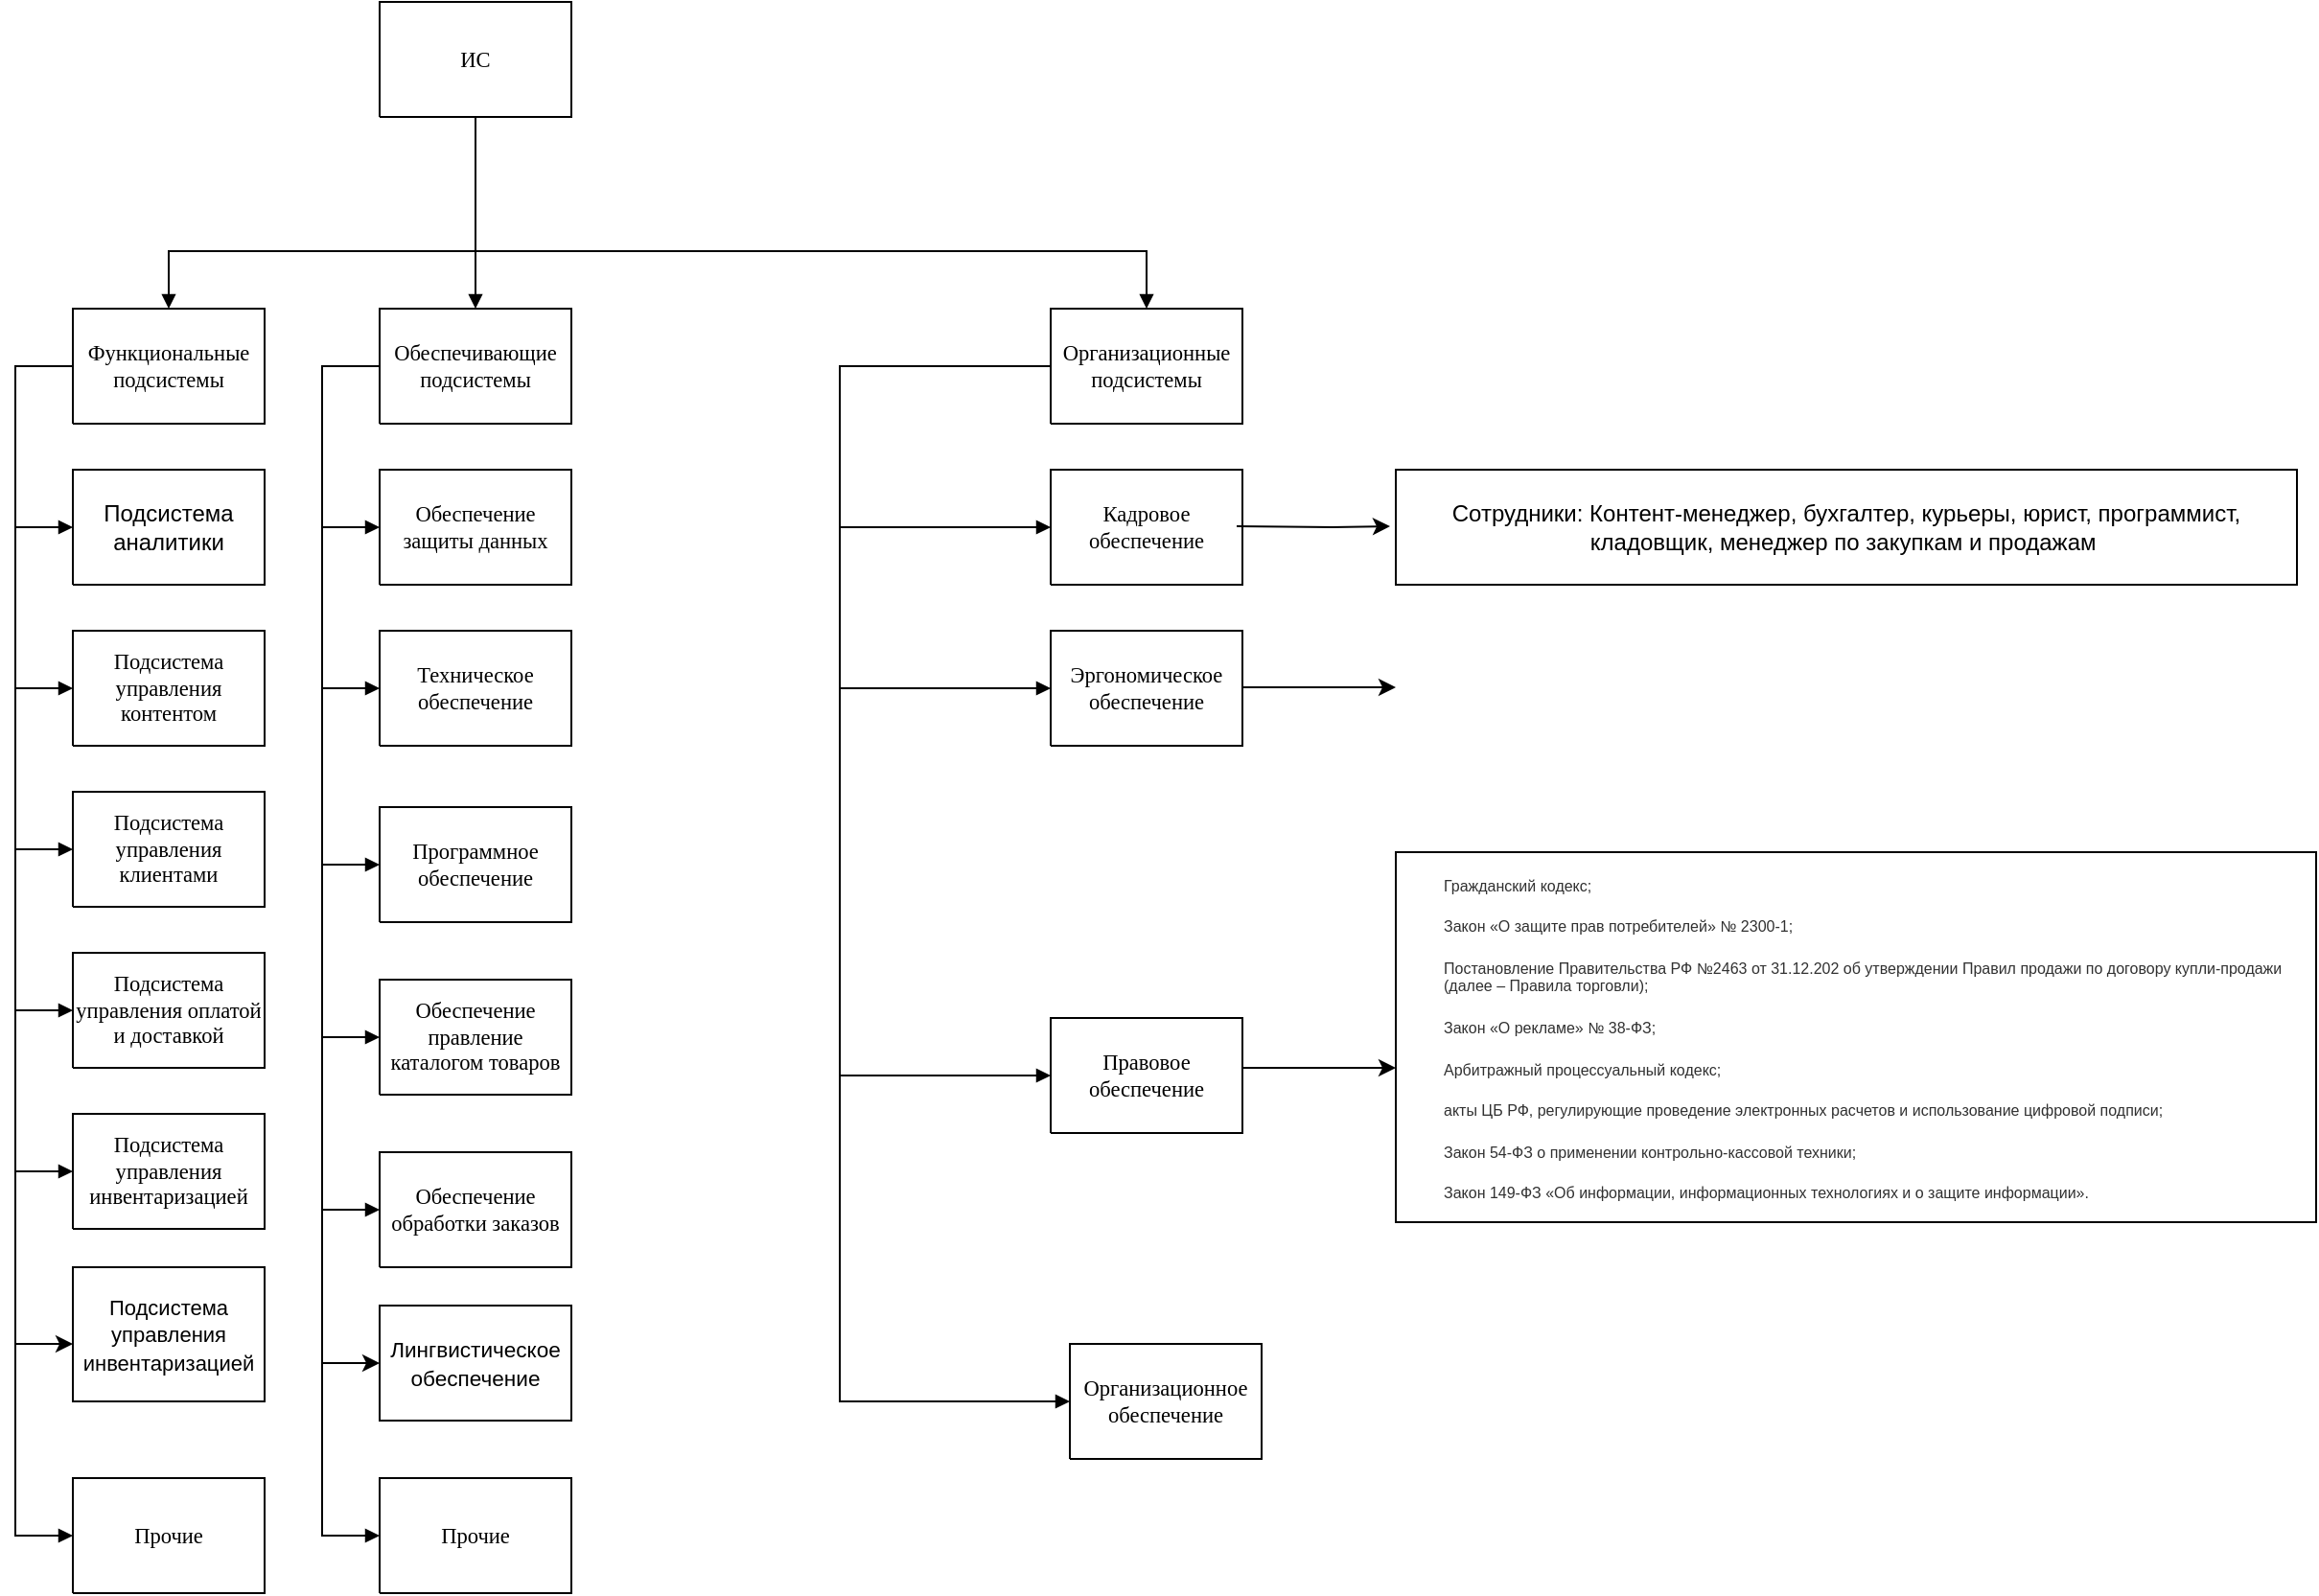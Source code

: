 <mxfile version="21.0.6" type="github">
  <diagram name="Страница-1" id="Xyw4QONbzIrbsGCiOnHV">
    <mxGraphModel dx="1002" dy="577" grid="1" gridSize="10" guides="1" tooltips="1" connect="1" arrows="1" fold="1" page="1" pageScale="1" pageWidth="827" pageHeight="1169" math="0" shadow="0">
      <root>
        <mxCell id="0" />
        <mxCell id="1" parent="0" />
        <UserObject label="&lt;div style=&quot;font-size: 1px&quot;&gt;&lt;font style=&quot;font-size:11.29px;font-family:Calibri;color:#000000;direction:ltr;letter-spacing:0px;line-height:120%;opacity:1&quot;&gt;ИС&lt;br/&gt;&lt;/font&gt;&lt;/div&gt;" tags="Блок-схема" id="jidjJ0nXXrypbSyFkp_h-1">
          <mxCell style="verticalAlign=middle;align=center;vsdxID=1;fillColor=#ffffff;gradientColor=none;shape=stencil(nZBLDoAgDERP0z3SIyjew0SURgSD+Lu9kMZoXLhwN9O+tukAlrNpJg1SzDH4QW/URgNYgZTkjA4UkwJUgGXng+6DX1zLfmoymdXo17xh5zmRJ6Q42BWCfc2oJfdAr+Yv+AP9Cb7OJ3H/2JG1HNGz/84klThPVCc=);strokeColor=#000000;spacingTop=-1;spacingBottom=-1;spacingLeft=-1;spacingRight=-1;points=[[0,0.5,0],[1,0.5,0],[0.5,1,0],[0.5,0,0]];labelBackgroundColor=none;rounded=0;html=1;whiteSpace=wrap;" parent="1" vertex="1">
            <mxGeometry x="300" y="150" width="100" height="60" as="geometry" />
          </mxCell>
        </UserObject>
        <UserObject label="&lt;div style=&quot;font-size: 1px&quot;&gt;&lt;font style=&quot;font-size:11.29px;font-family:Calibri;color:#000000;direction:ltr;letter-spacing:0px;line-height:120%;opacity:1&quot;&gt;Функциональные подсистемы&lt;br/&gt;&lt;/font&gt;&lt;/div&gt;" tags="Блок-схема" id="jidjJ0nXXrypbSyFkp_h-2">
          <mxCell style="verticalAlign=middle;align=center;vsdxID=2;fillColor=#ffffff;gradientColor=none;shape=stencil(nZBLDoAgDERP0z3SIyjew0SURgSD+Lu9kMZoXLhwN9O+tukAlrNpJg1SzDH4QW/URgNYgZTkjA4UkwJUgGXng+6DX1zLfmoymdXo17xh5zmRJ6Q42BWCfc2oJfdAr+Yv+AP9Cb7OJ3H/2JG1HNGz/84klThPVCc=);strokeColor=#000000;spacingTop=-1;spacingBottom=-1;spacingLeft=-1;spacingRight=-1;points=[[0,0.5,0],[1,0.5,0],[0.5,1,0],[0.5,0,0]];labelBackgroundColor=none;rounded=0;html=1;whiteSpace=wrap;" parent="1" vertex="1">
            <mxGeometry x="140" y="310" width="100" height="60" as="geometry" />
          </mxCell>
        </UserObject>
        <UserObject label="&lt;div style=&quot;&quot;&gt;Подсистема аналитики&lt;br&gt;&lt;/div&gt;" tags="Блок-схема" id="jidjJ0nXXrypbSyFkp_h-3">
          <mxCell style="verticalAlign=middle;align=center;vsdxID=3;fillColor=#ffffff;gradientColor=none;shape=stencil(nZBLDoAgDERP0z3SIyjew0SURgSD+Lu9kMZoXLhwN9O+tukAlrNpJg1SzDH4QW/URgNYgZTkjA4UkwJUgGXng+6DX1zLfmoymdXo17xh5zmRJ6Q42BWCfc2oJfdAr+Yv+AP9Cb7OJ3H/2JG1HNGz/84klThPVCc=);strokeColor=#000000;spacingTop=-1;spacingBottom=-1;spacingLeft=-1;spacingRight=-1;points=[[0,0.5,0],[1,0.5,0],[0.5,1,0],[0.5,0,0]];labelBackgroundColor=none;rounded=0;html=1;whiteSpace=wrap;" parent="1" vertex="1">
            <mxGeometry x="140" y="394" width="100" height="60" as="geometry" />
          </mxCell>
        </UserObject>
        <UserObject label="&lt;div style=&quot;font-size: 1px&quot;&gt;&lt;font style=&quot;font-size:11.29px;font-family:Calibri;color:#000000;direction:ltr;letter-spacing:0px;line-height:120%;opacity:1&quot;&gt;Подсистема управления контентом&lt;br&gt;&lt;/font&gt;&lt;/div&gt;" tags="Блок-схема" id="jidjJ0nXXrypbSyFkp_h-4">
          <mxCell style="verticalAlign=middle;align=center;vsdxID=4;fillColor=#ffffff;gradientColor=none;shape=stencil(nZBLDoAgDERP0z3SIyjew0SURgSD+Lu9kMZoXLhwN9O+tukAlrNpJg1SzDH4QW/URgNYgZTkjA4UkwJUgGXng+6DX1zLfmoymdXo17xh5zmRJ6Q42BWCfc2oJfdAr+Yv+AP9Cb7OJ3H/2JG1HNGz/84klThPVCc=);strokeColor=#000000;spacingTop=-1;spacingBottom=-1;spacingLeft=-1;spacingRight=-1;points=[[0,0.5,0],[1,0.5,0],[0.5,1,0],[0.5,0,0]];labelBackgroundColor=none;rounded=0;html=1;whiteSpace=wrap;" parent="1" vertex="1">
            <mxGeometry x="140" y="478" width="100" height="60" as="geometry" />
          </mxCell>
        </UserObject>
        <UserObject label="&lt;div style=&quot;font-size: 1px&quot;&gt;&lt;font style=&quot;font-size:11.29px;font-family:Calibri;color:#000000;direction:ltr;letter-spacing:0px;line-height:120%;opacity:1&quot;&gt;Подсистема управления клиентами&lt;br&gt;&lt;/font&gt;&lt;/div&gt;" tags="Блок-схема" id="jidjJ0nXXrypbSyFkp_h-5">
          <mxCell style="verticalAlign=middle;align=center;vsdxID=5;fillColor=#ffffff;gradientColor=none;shape=stencil(nZBLDoAgDERP0z3SIyjew0SURgSD+Lu9kMZoXLhwN9O+tukAlrNpJg1SzDH4QW/URgNYgZTkjA4UkwJUgGXng+6DX1zLfmoymdXo17xh5zmRJ6Q42BWCfc2oJfdAr+Yv+AP9Cb7OJ3H/2JG1HNGz/84klThPVCc=);strokeColor=#000000;spacingTop=-1;spacingBottom=-1;spacingLeft=-1;spacingRight=-1;points=[[0,0.5,0],[1,0.5,0],[0.5,1,0],[0.5,0,0]];labelBackgroundColor=none;rounded=0;html=1;whiteSpace=wrap;" parent="1" vertex="1">
            <mxGeometry x="140" y="562" width="100" height="60" as="geometry" />
          </mxCell>
        </UserObject>
        <UserObject label="&lt;div style=&quot;font-size: 1px&quot;&gt;&lt;font style=&quot;font-size:11.29px;font-family:Calibri;color:#000000;direction:ltr;letter-spacing:0px;line-height:120%;opacity:1&quot;&gt;Подсистема управления оплатой и доставкой&lt;br&gt;&lt;/font&gt;&lt;/div&gt;" tags="Блок-схема" id="jidjJ0nXXrypbSyFkp_h-6">
          <mxCell style="verticalAlign=middle;align=center;vsdxID=6;fillColor=#ffffff;gradientColor=none;shape=stencil(nZBLDoAgDERP0z3SIyjew0SURgSD+Lu9kMZoXLhwN9O+tukAlrNpJg1SzDH4QW/URgNYgZTkjA4UkwJUgGXng+6DX1zLfmoymdXo17xh5zmRJ6Q42BWCfc2oJfdAr+Yv+AP9Cb7OJ3H/2JG1HNGz/84klThPVCc=);strokeColor=#000000;spacingTop=-1;spacingBottom=-1;spacingLeft=-1;spacingRight=-1;points=[[0,0.5,0],[1,0.5,0],[0.5,1,0],[0.5,0,0]];labelBackgroundColor=none;rounded=0;html=1;whiteSpace=wrap;" parent="1" vertex="1">
            <mxGeometry x="140" y="646" width="100" height="60" as="geometry" />
          </mxCell>
        </UserObject>
        <UserObject label="&lt;div style=&quot;font-size: 1px&quot;&gt;&lt;font style=&quot;font-size:11.29px;font-family:Calibri;color:#000000;direction:ltr;letter-spacing:0px;line-height:120%;opacity:1&quot;&gt;Подсистема управления инвентаризацией&lt;br&gt;&lt;/font&gt;&lt;/div&gt;" tags="Блок-схема" id="jidjJ0nXXrypbSyFkp_h-7">
          <mxCell style="verticalAlign=middle;align=center;vsdxID=7;fillColor=#ffffff;gradientColor=none;shape=stencil(nZBLDoAgDERP0z3SIyjew0SURgSD+Lu9kMZoXLhwN9O+tukAlrNpJg1SzDH4QW/URgNYgZTkjA4UkwJUgGXng+6DX1zLfmoymdXo17xh5zmRJ6Q42BWCfc2oJfdAr+Yv+AP9Cb7OJ3H/2JG1HNGz/84klThPVCc=);strokeColor=#000000;spacingTop=-1;spacingBottom=-1;spacingLeft=-1;spacingRight=-1;points=[[0,0.5,0],[1,0.5,0],[0.5,1,0],[0.5,0,0]];labelBackgroundColor=none;rounded=0;html=1;whiteSpace=wrap;" parent="1" vertex="1">
            <mxGeometry x="140" y="730" width="100" height="60" as="geometry" />
          </mxCell>
        </UserObject>
        <UserObject label="&lt;div style=&quot;font-size: 1px&quot;&gt;&lt;font style=&quot;font-size:11.29px;font-family:Calibri;color:#000000;direction:ltr;letter-spacing:0px;line-height:120%;opacity:1&quot;&gt;Прочие&lt;br/&gt;&lt;/font&gt;&lt;/div&gt;" tags="Блок-схема" id="jidjJ0nXXrypbSyFkp_h-8">
          <mxCell style="verticalAlign=middle;align=center;vsdxID=8;fillColor=#ffffff;gradientColor=none;shape=stencil(nZBLDoAgDERP0z3SIyjew0SURgSD+Lu9kMZoXLhwN9O+tukAlrNpJg1SzDH4QW/URgNYgZTkjA4UkwJUgGXng+6DX1zLfmoymdXo17xh5zmRJ6Q42BWCfc2oJfdAr+Yv+AP9Cb7OJ3H/2JG1HNGz/84klThPVCc=);strokeColor=#000000;spacingTop=-1;spacingBottom=-1;spacingLeft=-1;spacingRight=-1;points=[[0,0.5,0],[1,0.5,0],[0.5,1,0],[0.5,0,0]];labelBackgroundColor=none;rounded=0;html=1;whiteSpace=wrap;" parent="1" vertex="1">
            <mxGeometry x="140" y="920" width="100" height="60" as="geometry" />
          </mxCell>
        </UserObject>
        <UserObject label="&lt;div style=&quot;font-size: 1px&quot;&gt;&lt;font style=&quot;font-size:11.29px;font-family:Calibri;color:#000000;direction:ltr;letter-spacing:0px;line-height:120%;opacity:1&quot;&gt;Обеспечивающие подсистемы&lt;br/&gt;&lt;/font&gt;&lt;/div&gt;" tags="Блок-схема" id="jidjJ0nXXrypbSyFkp_h-9">
          <mxCell style="verticalAlign=middle;align=center;vsdxID=9;fillColor=#ffffff;gradientColor=none;shape=stencil(nZBLDoAgDERP0z3SIyjew0SURgSD+Lu9kMZoXLhwN9O+tukAlrNpJg1SzDH4QW/URgNYgZTkjA4UkwJUgGXng+6DX1zLfmoymdXo17xh5zmRJ6Q42BWCfc2oJfdAr+Yv+AP9Cb7OJ3H/2JG1HNGz/84klThPVCc=);strokeColor=#000000;spacingTop=-1;spacingBottom=-1;spacingLeft=-1;spacingRight=-1;points=[[0,0.5,0],[1,0.5,0],[0.5,1,0],[0.5,0,0]];labelBackgroundColor=none;rounded=0;html=1;whiteSpace=wrap;" parent="1" vertex="1">
            <mxGeometry x="300" y="310" width="100" height="60" as="geometry" />
          </mxCell>
        </UserObject>
        <UserObject label="&lt;div style=&quot;font-size: 1px&quot;&gt;&lt;font style=&quot;font-size:11.29px;font-family:Calibri;color:#000000;direction:ltr;letter-spacing:0px;line-height:120%;opacity:1&quot;&gt;Обеспечение защиты данных&lt;br&gt;&lt;/font&gt;&lt;/div&gt;" tags="Блок-схема" id="jidjJ0nXXrypbSyFkp_h-10">
          <mxCell style="verticalAlign=middle;align=center;vsdxID=10;fillColor=#ffffff;gradientColor=none;shape=stencil(nZBLDoAgDERP0z3SIyjew0SURgSD+Lu9kMZoXLhwN9O+tukAlrNpJg1SzDH4QW/URgNYgZTkjA4UkwJUgGXng+6DX1zLfmoymdXo17xh5zmRJ6Q42BWCfc2oJfdAr+Yv+AP9Cb7OJ3H/2JG1HNGz/84klThPVCc=);strokeColor=#000000;spacingTop=-1;spacingBottom=-1;spacingLeft=-1;spacingRight=-1;points=[[0,0.5,0],[1,0.5,0],[0.5,1,0],[0.5,0,0]];labelBackgroundColor=none;rounded=0;html=1;whiteSpace=wrap;" parent="1" vertex="1">
            <mxGeometry x="300" y="394" width="100" height="60" as="geometry" />
          </mxCell>
        </UserObject>
        <UserObject label="&lt;div style=&quot;font-size: 1px&quot;&gt;&lt;font style=&quot;font-size:11.29px;font-family:Calibri;color:#000000;direction:ltr;letter-spacing:0px;line-height:120%;opacity:1&quot;&gt;Техническое обеспечение&lt;br/&gt;&lt;/font&gt;&lt;/div&gt;" tags="Блок-схема" id="jidjJ0nXXrypbSyFkp_h-11">
          <mxCell style="verticalAlign=middle;align=center;vsdxID=11;fillColor=#ffffff;gradientColor=none;shape=stencil(nZBLDoAgDERP0z3SIyjew0SURgSD+Lu9kMZoXLhwN9O+tukAlrNpJg1SzDH4QW/URgNYgZTkjA4UkwJUgGXng+6DX1zLfmoymdXo17xh5zmRJ6Q42BWCfc2oJfdAr+Yv+AP9Cb7OJ3H/2JG1HNGz/84klThPVCc=);strokeColor=#000000;spacingTop=-1;spacingBottom=-1;spacingLeft=-1;spacingRight=-1;points=[[0,0.5,0],[1,0.5,0],[0.5,1,0],[0.5,0,0]];labelBackgroundColor=none;rounded=0;html=1;whiteSpace=wrap;" parent="1" vertex="1">
            <mxGeometry x="300" y="478" width="100" height="60" as="geometry" />
          </mxCell>
        </UserObject>
        <UserObject label="&lt;div style=&quot;font-size: 1px&quot;&gt;&lt;font style=&quot;font-size:11.29px;font-family:Calibri;color:#000000;direction:ltr;letter-spacing:0px;line-height:120%;opacity:1&quot;&gt;Программное обеспечение&lt;br/&gt;&lt;/font&gt;&lt;/div&gt;" tags="Блок-схема" id="jidjJ0nXXrypbSyFkp_h-12">
          <mxCell style="verticalAlign=middle;align=center;vsdxID=12;fillColor=#ffffff;gradientColor=none;shape=stencil(nZBLDoAgDERP0z3SIyjew0SURgSD+Lu9kMZoXLhwN9O+tukAlrNpJg1SzDH4QW/URgNYgZTkjA4UkwJUgGXng+6DX1zLfmoymdXo17xh5zmRJ6Q42BWCfc2oJfdAr+Yv+AP9Cb7OJ3H/2JG1HNGz/84klThPVCc=);strokeColor=#000000;spacingTop=-1;spacingBottom=-1;spacingLeft=-1;spacingRight=-1;points=[[0,0.5,0],[1,0.5,0],[0.5,1,0],[0.5,0,0]];labelBackgroundColor=none;rounded=0;html=1;whiteSpace=wrap;" parent="1" vertex="1">
            <mxGeometry x="300" y="570" width="100" height="60" as="geometry" />
          </mxCell>
        </UserObject>
        <UserObject label="&lt;div style=&quot;font-size: 1px&quot;&gt;&lt;font style=&quot;font-size:11.29px;font-family:Calibri;color:#000000;direction:ltr;letter-spacing:0px;line-height:120%;opacity:1&quot;&gt;Обеспечение правление каталогом товаров&lt;br&gt;&lt;/font&gt;&lt;/div&gt;" tags="Блок-схема" id="jidjJ0nXXrypbSyFkp_h-13">
          <mxCell style="verticalAlign=middle;align=center;vsdxID=13;fillColor=#ffffff;gradientColor=none;shape=stencil(nZBLDoAgDERP0z3SIyjew0SURgSD+Lu9kMZoXLhwN9O+tukAlrNpJg1SzDH4QW/URgNYgZTkjA4UkwJUgGXng+6DX1zLfmoymdXo17xh5zmRJ6Q42BWCfc2oJfdAr+Yv+AP9Cb7OJ3H/2JG1HNGz/84klThPVCc=);strokeColor=#000000;spacingTop=-1;spacingBottom=-1;spacingLeft=-1;spacingRight=-1;points=[[0,0.5,0],[1,0.5,0],[0.5,1,0],[0.5,0,0]];labelBackgroundColor=none;rounded=0;html=1;whiteSpace=wrap;" parent="1" vertex="1">
            <mxGeometry x="300" y="660" width="100" height="60" as="geometry" />
          </mxCell>
        </UserObject>
        <UserObject label="&lt;div style=&quot;font-size: 1px&quot;&gt;&lt;font style=&quot;font-size:11.29px;font-family:Calibri;color:#000000;direction:ltr;letter-spacing:0px;line-height:120%;opacity:1&quot;&gt;Обеспечение обработки заказов&lt;br&gt;&lt;/font&gt;&lt;/div&gt;" tags="Блок-схема" id="jidjJ0nXXrypbSyFkp_h-14">
          <mxCell style="verticalAlign=middle;align=center;vsdxID=14;fillColor=#ffffff;gradientColor=none;shape=stencil(nZBLDoAgDERP0z3SIyjew0SURgSD+Lu9kMZoXLhwN9O+tukAlrNpJg1SzDH4QW/URgNYgZTkjA4UkwJUgGXng+6DX1zLfmoymdXo17xh5zmRJ6Q42BWCfc2oJfdAr+Yv+AP9Cb7OJ3H/2JG1HNGz/84klThPVCc=);strokeColor=#000000;spacingTop=-1;spacingBottom=-1;spacingLeft=-1;spacingRight=-1;points=[[0,0.5,0],[1,0.5,0],[0.5,1,0],[0.5,0,0]];labelBackgroundColor=none;rounded=0;html=1;whiteSpace=wrap;" parent="1" vertex="1">
            <mxGeometry x="300" y="750" width="100" height="60" as="geometry" />
          </mxCell>
        </UserObject>
        <UserObject label="&lt;div style=&quot;font-size: 1px&quot;&gt;&lt;font style=&quot;font-size:11.29px;font-family:Calibri;color:#000000;direction:ltr;letter-spacing:0px;line-height:120%;opacity:1&quot;&gt;Прочие&lt;br/&gt;&lt;/font&gt;&lt;/div&gt;" tags="Блок-схема" id="jidjJ0nXXrypbSyFkp_h-15">
          <mxCell style="verticalAlign=middle;align=center;vsdxID=15;fillColor=#ffffff;gradientColor=none;shape=stencil(nZBLDoAgDERP0z3SIyjew0SURgSD+Lu9kMZoXLhwN9O+tukAlrNpJg1SzDH4QW/URgNYgZTkjA4UkwJUgGXng+6DX1zLfmoymdXo17xh5zmRJ6Q42BWCfc2oJfdAr+Yv+AP9Cb7OJ3H/2JG1HNGz/84klThPVCc=);strokeColor=#000000;spacingTop=-1;spacingBottom=-1;spacingLeft=-1;spacingRight=-1;points=[[0,0.5,0],[1,0.5,0],[0.5,1,0],[0.5,0,0]];labelBackgroundColor=none;rounded=0;html=1;whiteSpace=wrap;" parent="1" vertex="1">
            <mxGeometry x="300" y="920" width="100" height="60" as="geometry" />
          </mxCell>
        </UserObject>
        <UserObject label="&lt;div style=&quot;font-size: 1px&quot;&gt;&lt;font style=&quot;font-size:11.29px;font-family:Calibri;color:#000000;direction:ltr;letter-spacing:0px;line-height:120%;opacity:1&quot;&gt;Организационные подсистемы&lt;br/&gt;&lt;/font&gt;&lt;/div&gt;" tags="Блок-схема" id="jidjJ0nXXrypbSyFkp_h-16">
          <mxCell style="verticalAlign=middle;align=center;vsdxID=16;fillColor=#ffffff;gradientColor=none;shape=stencil(nZBLDoAgDERP0z3SIyjew0SURgSD+Lu9kMZoXLhwN9O+tukAlrNpJg1SzDH4QW/URgNYgZTkjA4UkwJUgGXng+6DX1zLfmoymdXo17xh5zmRJ6Q42BWCfc2oJfdAr+Yv+AP9Cb7OJ3H/2JG1HNGz/84klThPVCc=);strokeColor=#000000;spacingTop=-1;spacingBottom=-1;spacingLeft=-1;spacingRight=-1;points=[[0,0.5,0],[1,0.5,0],[0.5,1,0],[0.5,0,0]];labelBackgroundColor=none;rounded=0;html=1;whiteSpace=wrap;" parent="1" vertex="1">
            <mxGeometry x="650" y="310" width="100" height="60" as="geometry" />
          </mxCell>
        </UserObject>
        <UserObject label="&lt;div style=&quot;font-size: 1px&quot;&gt;&lt;font style=&quot;font-size:11.29px;font-family:Calibri;color:#000000;direction:ltr;letter-spacing:0px;line-height:120%;opacity:1&quot;&gt;Кадровое обеспечение&lt;br/&gt;&lt;/font&gt;&lt;/div&gt;" tags="Блок-схема" id="jidjJ0nXXrypbSyFkp_h-17">
          <mxCell style="verticalAlign=middle;align=center;vsdxID=17;fillColor=#ffffff;gradientColor=none;shape=stencil(nZBLDoAgDERP0z3SIyjew0SURgSD+Lu9kMZoXLhwN9O+tukAlrNpJg1SzDH4QW/URgNYgZTkjA4UkwJUgGXng+6DX1zLfmoymdXo17xh5zmRJ6Q42BWCfc2oJfdAr+Yv+AP9Cb7OJ3H/2JG1HNGz/84klThPVCc=);strokeColor=#000000;spacingTop=-1;spacingBottom=-1;spacingLeft=-1;spacingRight=-1;points=[[0,0.5,0],[1,0.5,0],[0.5,1,0],[0.5,0,0]];labelBackgroundColor=none;rounded=0;html=1;whiteSpace=wrap;" parent="1" vertex="1">
            <mxGeometry x="650" y="394" width="100" height="60" as="geometry" />
          </mxCell>
        </UserObject>
        <UserObject label="&lt;div style=&quot;font-size: 1px&quot;&gt;&lt;font style=&quot;font-size:11.29px;font-family:Calibri;color:#000000;direction:ltr;letter-spacing:0px;line-height:120%;opacity:1&quot;&gt;Эргономическое обеспечение&lt;br/&gt;&lt;/font&gt;&lt;/div&gt;" tags="Блок-схема" id="jidjJ0nXXrypbSyFkp_h-18">
          <mxCell style="verticalAlign=middle;align=center;vsdxID=18;fillColor=#ffffff;gradientColor=none;shape=stencil(nZBLDoAgDERP0z3SIyjew0SURgSD+Lu9kMZoXLhwN9O+tukAlrNpJg1SzDH4QW/URgNYgZTkjA4UkwJUgGXng+6DX1zLfmoymdXo17xh5zmRJ6Q42BWCfc2oJfdAr+Yv+AP9Cb7OJ3H/2JG1HNGz/84klThPVCc=);strokeColor=#000000;spacingTop=-1;spacingBottom=-1;spacingLeft=-1;spacingRight=-1;points=[[0,0.5,0],[1,0.5,0],[0.5,1,0],[0.5,0,0]];labelBackgroundColor=none;rounded=0;html=1;whiteSpace=wrap;" parent="1" vertex="1">
            <mxGeometry x="650" y="478" width="100" height="60" as="geometry" />
          </mxCell>
        </UserObject>
        <UserObject label="&lt;div style=&quot;font-size: 1px&quot;&gt;&lt;font style=&quot;font-size:11.29px;font-family:Calibri;color:#000000;direction:ltr;letter-spacing:0px;line-height:120%;opacity:1&quot;&gt;Правовое обеспечение&lt;br/&gt;&lt;/font&gt;&lt;/div&gt;" tags="Блок-схема" id="jidjJ0nXXrypbSyFkp_h-19">
          <mxCell style="verticalAlign=middle;align=center;vsdxID=19;fillColor=#ffffff;gradientColor=none;shape=stencil(nZBLDoAgDERP0z3SIyjew0SURgSD+Lu9kMZoXLhwN9O+tukAlrNpJg1SzDH4QW/URgNYgZTkjA4UkwJUgGXng+6DX1zLfmoymdXo17xh5zmRJ6Q42BWCfc2oJfdAr+Yv+AP9Cb7OJ3H/2JG1HNGz/84klThPVCc=);strokeColor=#000000;spacingTop=-1;spacingBottom=-1;spacingLeft=-1;spacingRight=-1;points=[[0,0.5,0],[1,0.5,0],[0.5,1,0],[0.5,0,0]];labelBackgroundColor=none;rounded=0;html=1;whiteSpace=wrap;" parent="1" vertex="1">
            <mxGeometry x="650" y="680" width="100" height="60" as="geometry" />
          </mxCell>
        </UserObject>
        <UserObject label="&lt;div style=&quot;font-size: 1px&quot;&gt;&lt;font style=&quot;font-size:11.29px;font-family:Calibri;color:#000000;direction:ltr;letter-spacing:0px;line-height:120%;opacity:1&quot;&gt;Организационное обеспечение&lt;br/&gt;&lt;/font&gt;&lt;/div&gt;" tags="Блок-схема" id="jidjJ0nXXrypbSyFkp_h-20">
          <mxCell style="verticalAlign=middle;align=center;vsdxID=20;fillColor=#ffffff;gradientColor=none;shape=stencil(nZBLDoAgDERP0z3SIyjew0SURgSD+Lu9kMZoXLhwN9O+tukAlrNpJg1SzDH4QW/URgNYgZTkjA4UkwJUgGXng+6DX1zLfmoymdXo17xh5zmRJ6Q42BWCfc2oJfdAr+Yv+AP9Cb7OJ3H/2JG1HNGz/84klThPVCc=);strokeColor=#000000;spacingTop=-1;spacingBottom=-1;spacingLeft=-1;spacingRight=-1;points=[[0,0.5,0],[1,0.5,0],[0.5,1,0],[0.5,0,0]];labelBackgroundColor=none;rounded=0;html=1;whiteSpace=wrap;" parent="1" vertex="1">
            <mxGeometry x="660" y="850" width="100" height="60" as="geometry" />
          </mxCell>
        </UserObject>
        <UserObject label="" tags="Соединительная_линия" id="jidjJ0nXXrypbSyFkp_h-21">
          <mxCell style="vsdxID=39;edgeStyle=none;startArrow=none;endArrow=block;startSize=5;endSize=5;strokeColor=#000000;spacingTop=0;spacingBottom=0;spacingLeft=0;spacingRight=0;verticalAlign=middle;html=1;labelBackgroundColor=#ffffff;rounded=0;exitX=0;exitY=0.5;exitDx=0;exitDy=0;exitPerimeter=0;entryX=0;entryY=0.5;entryDx=0;entryDy=0;entryPerimeter=0;" parent="1" source="jidjJ0nXXrypbSyFkp_h-16" target="jidjJ0nXXrypbSyFkp_h-20" edge="1">
            <mxGeometry relative="1" as="geometry">
              <mxPoint x="10" as="offset" />
              <Array as="points">
                <mxPoint x="540" y="340" />
                <mxPoint x="540" y="880" />
              </Array>
            </mxGeometry>
          </mxCell>
        </UserObject>
        <UserObject label="" tags="Соединительная_линия" id="jidjJ0nXXrypbSyFkp_h-22">
          <mxCell style="vsdxID=38;edgeStyle=none;startArrow=none;endArrow=block;startSize=5;endSize=5;strokeColor=#000000;spacingTop=0;spacingBottom=0;spacingLeft=0;spacingRight=0;verticalAlign=middle;html=1;labelBackgroundColor=#ffffff;rounded=0;exitX=0;exitY=0.5;exitDx=0;exitDy=0;exitPerimeter=0;entryX=0;entryY=0.5;entryDx=0;entryDy=0;entryPerimeter=0;" parent="1" source="jidjJ0nXXrypbSyFkp_h-16" target="jidjJ0nXXrypbSyFkp_h-19" edge="1">
            <mxGeometry relative="1" as="geometry">
              <mxPoint x="10" as="offset" />
              <Array as="points">
                <mxPoint x="540" y="340" />
                <mxPoint x="540" y="530" />
                <mxPoint x="540" y="710" />
              </Array>
            </mxGeometry>
          </mxCell>
        </UserObject>
        <UserObject label="" tags="Соединительная_линия" id="jidjJ0nXXrypbSyFkp_h-23">
          <mxCell style="vsdxID=37;edgeStyle=none;startArrow=none;endArrow=block;startSize=5;endSize=5;strokeColor=#000000;spacingTop=0;spacingBottom=0;spacingLeft=0;spacingRight=0;verticalAlign=middle;html=1;labelBackgroundColor=#ffffff;rounded=0;exitX=0;exitY=0.5;exitDx=0;exitDy=0;exitPerimeter=0;entryX=0;entryY=0.5;entryDx=0;entryDy=0;entryPerimeter=0;" parent="1" source="jidjJ0nXXrypbSyFkp_h-16" target="jidjJ0nXXrypbSyFkp_h-18" edge="1">
            <mxGeometry relative="1" as="geometry">
              <mxPoint x="10" as="offset" />
              <Array as="points">
                <mxPoint x="540" y="340" />
                <mxPoint x="540" y="508" />
              </Array>
            </mxGeometry>
          </mxCell>
        </UserObject>
        <UserObject label="" tags="Соединительная_линия" id="jidjJ0nXXrypbSyFkp_h-24">
          <mxCell style="vsdxID=36;edgeStyle=none;startArrow=none;endArrow=block;startSize=5;endSize=5;strokeColor=#000000;spacingTop=0;spacingBottom=0;spacingLeft=0;spacingRight=0;verticalAlign=middle;html=1;labelBackgroundColor=#ffffff;rounded=0;exitX=0;exitY=0.5;exitDx=0;exitDy=0;exitPerimeter=0;entryX=0;entryY=0.5;entryDx=0;entryDy=0;entryPerimeter=0;" parent="1" source="jidjJ0nXXrypbSyFkp_h-16" target="jidjJ0nXXrypbSyFkp_h-17" edge="1">
            <mxGeometry relative="1" as="geometry">
              <mxPoint x="10" as="offset" />
              <Array as="points">
                <mxPoint x="540" y="340" />
                <mxPoint x="540" y="370" />
                <mxPoint x="540" y="424" />
              </Array>
            </mxGeometry>
          </mxCell>
        </UserObject>
        <UserObject label="" tags="Соединительная_линия" id="jidjJ0nXXrypbSyFkp_h-25">
          <mxCell style="vsdxID=35;edgeStyle=none;startArrow=none;endArrow=block;startSize=5;endSize=5;strokeColor=#000000;spacingTop=0;spacingBottom=0;spacingLeft=0;spacingRight=0;verticalAlign=middle;html=1;labelBackgroundColor=#ffffff;rounded=0;exitX=0;exitY=0.5;exitDx=0;exitDy=0;exitPerimeter=0;entryX=0;entryY=0.5;entryDx=0;entryDy=0;entryPerimeter=0;" parent="1" source="jidjJ0nXXrypbSyFkp_h-9" target="jidjJ0nXXrypbSyFkp_h-15" edge="1">
            <mxGeometry relative="1" as="geometry">
              <mxPoint x="10" as="offset" />
              <Array as="points">
                <mxPoint x="270" y="340" />
                <mxPoint x="270" y="950" />
              </Array>
            </mxGeometry>
          </mxCell>
        </UserObject>
        <UserObject label="" tags="Соединительная_линия" id="jidjJ0nXXrypbSyFkp_h-26">
          <mxCell style="vsdxID=34;edgeStyle=none;startArrow=none;endArrow=block;startSize=5;endSize=5;strokeColor=#000000;spacingTop=0;spacingBottom=0;spacingLeft=0;spacingRight=0;verticalAlign=middle;html=1;labelBackgroundColor=#ffffff;rounded=0;exitX=0;exitY=0.5;exitDx=0;exitDy=0;exitPerimeter=0;entryX=0;entryY=0.5;entryDx=0;entryDy=0;entryPerimeter=0;" parent="1" source="jidjJ0nXXrypbSyFkp_h-9" target="jidjJ0nXXrypbSyFkp_h-14" edge="1">
            <mxGeometry relative="1" as="geometry">
              <mxPoint x="10" as="offset" />
              <Array as="points">
                <mxPoint x="270" y="340" />
                <mxPoint x="270" y="780" />
              </Array>
            </mxGeometry>
          </mxCell>
        </UserObject>
        <UserObject label="" tags="Соединительная_линия" id="jidjJ0nXXrypbSyFkp_h-27">
          <mxCell style="vsdxID=33;edgeStyle=none;startArrow=none;endArrow=block;startSize=5;endSize=5;strokeColor=#000000;spacingTop=0;spacingBottom=0;spacingLeft=0;spacingRight=0;verticalAlign=middle;html=1;labelBackgroundColor=#ffffff;rounded=0;exitX=0;exitY=0.5;exitDx=0;exitDy=0;exitPerimeter=0;entryX=0;entryY=0.5;entryDx=0;entryDy=0;entryPerimeter=0;" parent="1" source="jidjJ0nXXrypbSyFkp_h-9" target="jidjJ0nXXrypbSyFkp_h-13" edge="1">
            <mxGeometry relative="1" as="geometry">
              <mxPoint x="10" as="offset" />
              <Array as="points">
                <mxPoint x="270" y="340" />
                <mxPoint x="270" y="690" />
              </Array>
            </mxGeometry>
          </mxCell>
        </UserObject>
        <UserObject label="" tags="Соединительная_линия" id="jidjJ0nXXrypbSyFkp_h-28">
          <mxCell style="vsdxID=32;edgeStyle=none;startArrow=none;endArrow=block;startSize=5;endSize=5;strokeColor=#000000;spacingTop=0;spacingBottom=0;spacingLeft=0;spacingRight=0;verticalAlign=middle;html=1;labelBackgroundColor=#ffffff;rounded=0;exitX=0;exitY=0.5;exitDx=0;exitDy=0;exitPerimeter=0;entryX=0;entryY=0.5;entryDx=0;entryDy=0;entryPerimeter=0;" parent="1" source="jidjJ0nXXrypbSyFkp_h-9" target="jidjJ0nXXrypbSyFkp_h-12" edge="1">
            <mxGeometry relative="1" as="geometry">
              <mxPoint x="10" as="offset" />
              <Array as="points">
                <mxPoint x="270" y="340" />
                <mxPoint x="270" y="600" />
              </Array>
            </mxGeometry>
          </mxCell>
        </UserObject>
        <UserObject label="" tags="Соединительная_линия" id="jidjJ0nXXrypbSyFkp_h-29">
          <mxCell style="vsdxID=31;edgeStyle=none;startArrow=none;endArrow=block;startSize=5;endSize=5;strokeColor=#000000;spacingTop=0;spacingBottom=0;spacingLeft=0;spacingRight=0;verticalAlign=middle;html=1;labelBackgroundColor=#ffffff;rounded=0;exitX=0;exitY=0.5;exitDx=0;exitDy=0;exitPerimeter=0;entryX=0;entryY=0.5;entryDx=0;entryDy=0;entryPerimeter=0;" parent="1" source="jidjJ0nXXrypbSyFkp_h-9" target="jidjJ0nXXrypbSyFkp_h-11" edge="1">
            <mxGeometry relative="1" as="geometry">
              <mxPoint x="10" as="offset" />
              <Array as="points">
                <mxPoint x="270" y="340" />
                <mxPoint x="270" y="508" />
              </Array>
            </mxGeometry>
          </mxCell>
        </UserObject>
        <UserObject label="" tags="Соединительная_линия" id="jidjJ0nXXrypbSyFkp_h-30">
          <mxCell style="vsdxID=30;edgeStyle=none;startArrow=none;endArrow=block;startSize=5;endSize=5;strokeColor=#000000;spacingTop=0;spacingBottom=0;spacingLeft=0;spacingRight=0;verticalAlign=middle;html=1;labelBackgroundColor=#ffffff;rounded=0;exitX=0;exitY=0.5;exitDx=0;exitDy=0;exitPerimeter=0;entryX=0;entryY=0.5;entryDx=0;entryDy=0;entryPerimeter=0;" parent="1" source="jidjJ0nXXrypbSyFkp_h-9" target="jidjJ0nXXrypbSyFkp_h-10" edge="1">
            <mxGeometry relative="1" as="geometry">
              <mxPoint x="10" as="offset" />
              <Array as="points">
                <mxPoint x="270" y="340" />
                <mxPoint x="270" y="424" />
              </Array>
            </mxGeometry>
          </mxCell>
        </UserObject>
        <UserObject label="" tags="Соединительная_линия" id="jidjJ0nXXrypbSyFkp_h-31">
          <mxCell style="vsdxID=29;edgeStyle=none;startArrow=none;endArrow=block;startSize=5;endSize=5;strokeColor=#000000;spacingTop=0;spacingBottom=0;spacingLeft=0;spacingRight=0;verticalAlign=middle;html=1;labelBackgroundColor=#ffffff;rounded=0;exitX=0;exitY=0.5;exitDx=0;exitDy=0;exitPerimeter=0;entryX=0;entryY=0.5;entryDx=0;entryDy=0;entryPerimeter=0;" parent="1" source="jidjJ0nXXrypbSyFkp_h-2" target="jidjJ0nXXrypbSyFkp_h-7" edge="1">
            <mxGeometry relative="1" as="geometry">
              <mxPoint x="10" as="offset" />
              <Array as="points">
                <mxPoint x="110" y="340" />
                <mxPoint x="110" y="760" />
              </Array>
            </mxGeometry>
          </mxCell>
        </UserObject>
        <UserObject label="" tags="Соединительная_линия" id="jidjJ0nXXrypbSyFkp_h-32">
          <mxCell style="vsdxID=28;edgeStyle=none;startArrow=none;endArrow=block;startSize=5;endSize=5;strokeColor=#000000;spacingTop=0;spacingBottom=0;spacingLeft=0;spacingRight=0;verticalAlign=middle;html=1;labelBackgroundColor=#ffffff;rounded=0;exitX=0;exitY=0.5;exitDx=0;exitDy=0;exitPerimeter=0;entryX=0;entryY=0.5;entryDx=0;entryDy=0;entryPerimeter=0;" parent="1" source="jidjJ0nXXrypbSyFkp_h-2" target="jidjJ0nXXrypbSyFkp_h-6" edge="1">
            <mxGeometry relative="1" as="geometry">
              <mxPoint x="10" as="offset" />
              <Array as="points">
                <mxPoint x="110" y="340" />
                <mxPoint x="110" y="676" />
              </Array>
            </mxGeometry>
          </mxCell>
        </UserObject>
        <UserObject label="" tags="Соединительная_линия" id="jidjJ0nXXrypbSyFkp_h-33">
          <mxCell style="vsdxID=27;edgeStyle=none;startArrow=none;endArrow=block;startSize=5;endSize=5;strokeColor=#000000;spacingTop=0;spacingBottom=0;spacingLeft=0;spacingRight=0;verticalAlign=middle;html=1;labelBackgroundColor=#ffffff;rounded=0;exitX=0;exitY=0.5;exitDx=0;exitDy=0;exitPerimeter=0;entryX=0;entryY=0.5;entryDx=0;entryDy=0;entryPerimeter=0;" parent="1" source="jidjJ0nXXrypbSyFkp_h-2" target="jidjJ0nXXrypbSyFkp_h-5" edge="1">
            <mxGeometry relative="1" as="geometry">
              <mxPoint x="10" as="offset" />
              <Array as="points">
                <mxPoint x="110" y="340" />
                <mxPoint x="110" y="592" />
              </Array>
            </mxGeometry>
          </mxCell>
        </UserObject>
        <UserObject label="" tags="Соединительная_линия" id="jidjJ0nXXrypbSyFkp_h-34">
          <mxCell style="vsdxID=26;edgeStyle=none;startArrow=none;endArrow=block;startSize=5;endSize=5;strokeColor=#000000;spacingTop=0;spacingBottom=0;spacingLeft=0;spacingRight=0;verticalAlign=middle;html=1;labelBackgroundColor=#ffffff;rounded=0;exitX=0;exitY=0.5;exitDx=0;exitDy=0;exitPerimeter=0;entryX=0;entryY=0.5;entryDx=0;entryDy=0;entryPerimeter=0;" parent="1" source="jidjJ0nXXrypbSyFkp_h-2" target="jidjJ0nXXrypbSyFkp_h-4" edge="1">
            <mxGeometry relative="1" as="geometry">
              <mxPoint x="10" as="offset" />
              <Array as="points">
                <mxPoint x="110" y="340" />
                <mxPoint x="110" y="508" />
              </Array>
            </mxGeometry>
          </mxCell>
        </UserObject>
        <UserObject label="" tags="Соединительная_линия" id="jidjJ0nXXrypbSyFkp_h-35">
          <mxCell style="vsdxID=25;edgeStyle=none;startArrow=none;endArrow=block;startSize=5;endSize=5;strokeColor=#000000;spacingTop=0;spacingBottom=0;spacingLeft=0;spacingRight=0;verticalAlign=middle;html=1;labelBackgroundColor=#ffffff;rounded=0;exitX=0;exitY=0.5;exitDx=0;exitDy=0;exitPerimeter=0;entryX=0;entryY=0.5;entryDx=0;entryDy=0;entryPerimeter=0;" parent="1" source="jidjJ0nXXrypbSyFkp_h-2" target="jidjJ0nXXrypbSyFkp_h-3" edge="1">
            <mxGeometry relative="1" as="geometry">
              <mxPoint x="10" as="offset" />
              <Array as="points">
                <mxPoint x="110" y="340" />
                <mxPoint x="110" y="424" />
              </Array>
            </mxGeometry>
          </mxCell>
        </UserObject>
        <UserObject label="" tags="Соединительная_линия" id="jidjJ0nXXrypbSyFkp_h-36">
          <mxCell style="vsdxID=21;edgeStyle=none;startArrow=none;endArrow=block;startSize=5;endSize=5;strokeColor=#000000;spacingTop=0;spacingBottom=0;spacingLeft=0;spacingRight=0;verticalAlign=middle;html=1;labelBackgroundColor=#ffffff;rounded=0;exitX=0.5;exitY=1;exitDx=0;exitDy=0;exitPerimeter=0;entryX=0.5;entryY=0;entryDx=0;entryDy=0;entryPerimeter=0;" parent="1" source="jidjJ0nXXrypbSyFkp_h-1" target="jidjJ0nXXrypbSyFkp_h-2" edge="1">
            <mxGeometry relative="1" as="geometry">
              <mxPoint as="offset" />
              <Array as="points">
                <mxPoint x="350" y="280" />
                <mxPoint x="190" y="280" />
              </Array>
            </mxGeometry>
          </mxCell>
        </UserObject>
        <UserObject label="" tags="Соединительная_линия" id="jidjJ0nXXrypbSyFkp_h-37">
          <mxCell style="vsdxID=22;edgeStyle=none;startArrow=none;endArrow=block;startSize=5;endSize=5;strokeColor=#000000;spacingTop=0;spacingBottom=0;spacingLeft=0;spacingRight=0;verticalAlign=middle;html=1;labelBackgroundColor=#ffffff;rounded=0;exitX=0.5;exitY=1;exitDx=0;exitDy=0;exitPerimeter=0;entryX=0.5;entryY=0;entryDx=0;entryDy=0;entryPerimeter=0;" parent="1" source="jidjJ0nXXrypbSyFkp_h-1" target="jidjJ0nXXrypbSyFkp_h-9" edge="1">
            <mxGeometry relative="1" as="geometry">
              <mxPoint x="10" as="offset" />
              <Array as="points" />
            </mxGeometry>
          </mxCell>
        </UserObject>
        <UserObject label="" tags="Соединительная_линия" id="jidjJ0nXXrypbSyFkp_h-38">
          <mxCell style="vsdxID=23;edgeStyle=none;startArrow=none;endArrow=block;startSize=5;endSize=5;strokeColor=#000000;spacingTop=0;spacingBottom=0;spacingLeft=0;spacingRight=0;verticalAlign=middle;html=1;labelBackgroundColor=#ffffff;rounded=0;exitX=0.5;exitY=1;exitDx=0;exitDy=0;exitPerimeter=0;entryX=0.5;entryY=0;entryDx=0;entryDy=0;entryPerimeter=0;" parent="1" source="jidjJ0nXXrypbSyFkp_h-1" target="jidjJ0nXXrypbSyFkp_h-16" edge="1">
            <mxGeometry relative="1" as="geometry">
              <mxPoint as="offset" />
              <Array as="points">
                <mxPoint x="350" y="280" />
                <mxPoint x="700" y="280" />
              </Array>
            </mxGeometry>
          </mxCell>
        </UserObject>
        <UserObject label="" tags="Соединительная_линия" id="jidjJ0nXXrypbSyFkp_h-39">
          <mxCell style="vsdxID=24;edgeStyle=none;startArrow=none;endArrow=block;startSize=5;endSize=5;strokeColor=#000000;spacingTop=0;spacingBottom=0;spacingLeft=0;spacingRight=0;verticalAlign=middle;html=1;labelBackgroundColor=#ffffff;rounded=0;exitX=0;exitY=0.5;exitDx=0;exitDy=0;exitPerimeter=0;entryX=0;entryY=0.5;entryDx=0;entryDy=0;entryPerimeter=0;" parent="1" source="jidjJ0nXXrypbSyFkp_h-2" target="jidjJ0nXXrypbSyFkp_h-8" edge="1">
            <mxGeometry relative="1" as="geometry">
              <mxPoint x="10" as="offset" />
              <Array as="points">
                <mxPoint x="110" y="340" />
                <mxPoint x="110" y="840" />
                <mxPoint x="110" y="950" />
              </Array>
            </mxGeometry>
          </mxCell>
        </UserObject>
        <mxCell id="jidjJ0nXXrypbSyFkp_h-42" value="" style="endArrow=classic;html=1;rounded=0;" parent="1" edge="1">
          <mxGeometry width="50" height="50" relative="1" as="geometry">
            <mxPoint x="110" y="850" as="sourcePoint" />
            <mxPoint x="140" y="850" as="targetPoint" />
          </mxGeometry>
        </mxCell>
        <mxCell id="jidjJ0nXXrypbSyFkp_h-45" value="&lt;font style=&quot;font-size: 11px;&quot;&gt;Подсистема управления инвентаризацией&lt;/font&gt;" style="rounded=0;whiteSpace=wrap;html=1;" parent="1" vertex="1">
          <mxGeometry x="140" y="810" width="100" height="70" as="geometry" />
        </mxCell>
        <mxCell id="MVMYPEVsjjH_NYvffbff-2" value="" style="endArrow=classic;html=1;rounded=0;" parent="1" edge="1">
          <mxGeometry width="50" height="50" relative="1" as="geometry">
            <mxPoint x="270" y="860" as="sourcePoint" />
            <mxPoint x="300" y="860" as="targetPoint" />
            <Array as="points" />
          </mxGeometry>
        </mxCell>
        <mxCell id="MVMYPEVsjjH_NYvffbff-3" value="&lt;font style=&quot;font-size: 11.29px;&quot;&gt;Лингвистическое обеспечение&lt;/font&gt;" style="rounded=0;whiteSpace=wrap;html=1;" parent="1" vertex="1">
          <mxGeometry x="300" y="830" width="100" height="60" as="geometry" />
        </mxCell>
        <mxCell id="u1ke_Co8c7fgCjlttQ87-1" value="" style="endArrow=classic;html=1;rounded=0;" edge="1" parent="1">
          <mxGeometry width="50" height="50" relative="1" as="geometry">
            <mxPoint x="750" y="706" as="sourcePoint" />
            <mxPoint x="830" y="706" as="targetPoint" />
            <Array as="points" />
          </mxGeometry>
        </mxCell>
        <mxCell id="u1ke_Co8c7fgCjlttQ87-2" value="&lt;font style=&quot;font-size: 8px;&quot;&gt;&lt;br&gt;&lt;/font&gt;&lt;ul style=&quot;box-sizing: border-box; margin-top: 0px; margin-bottom: 0.5rem; padding-left: 1.5rem; list-style: none; color: rgb(49, 49, 49); font-family: &amp;quot;Museo Sans Cyrl&amp;quot;, sans-serif; font-style: normal; font-variant-ligatures: normal; font-variant-caps: normal; font-weight: 300; letter-spacing: normal; orphans: 2; text-align: left; text-indent: 0px; text-transform: none; widows: 2; word-spacing: 0px; -webkit-text-stroke-width: 0px; background-color: rgb(255, 255, 255); text-decoration-thickness: initial; text-decoration-style: initial; text-decoration-color: initial; font-size: 8px;&quot;&gt;&lt;li style=&quot;box-sizing: inherit; margin-bottom: 0.75rem; position: relative;&quot;&gt;&lt;font style=&quot;font-size: 8px;&quot;&gt;Гражданский кодекс;&lt;/font&gt;&lt;/li&gt;&lt;li style=&quot;box-sizing: inherit; margin-bottom: 0.75rem; position: relative;&quot;&gt;&lt;font style=&quot;font-size: 8px;&quot;&gt;Закон «О защите прав потребителей» № 2300-1;&lt;/font&gt;&lt;/li&gt;&lt;li style=&quot;box-sizing: inherit; margin-bottom: 0.75rem; position: relative;&quot;&gt;&lt;font style=&quot;font-size: 8px;&quot;&gt;Постановление Правительства РФ №2463 от 31.12.202 об утверждении Правил продажи по договору купли-продажи (далее – Правила торговли);&lt;/font&gt;&lt;/li&gt;&lt;li style=&quot;box-sizing: inherit; margin-bottom: 0.75rem; position: relative;&quot;&gt;&lt;font style=&quot;font-size: 8px;&quot;&gt;Закон «О рекламе» № 38-ФЗ;&lt;/font&gt;&lt;/li&gt;&lt;li style=&quot;box-sizing: inherit; margin-bottom: 0.75rem; position: relative;&quot;&gt;&lt;font style=&quot;font-size: 8px;&quot;&gt;Арбитражный процессуальный кодекс;&lt;/font&gt;&lt;/li&gt;&lt;li style=&quot;box-sizing: inherit; margin-bottom: 0.75rem; position: relative;&quot;&gt;&lt;font style=&quot;font-size: 8px;&quot;&gt;акты ЦБ РФ, регулирующие проведение электронных расчетов и использование цифровой подписи;&lt;/font&gt;&lt;/li&gt;&lt;li style=&quot;box-sizing: inherit; margin-bottom: 0.75rem; position: relative;&quot;&gt;&lt;font style=&quot;font-size: 8px;&quot;&gt;Закон 54-ФЗ о применении контрольно-кассовой техники;&lt;/font&gt;&lt;/li&gt;&lt;li style=&quot;box-sizing: inherit; margin-bottom: 0.75rem; position: relative;&quot;&gt;&lt;font style=&quot;font-size: 8px;&quot;&gt;Закон 149-ФЗ «Об информации, информационных технологиях и о защите информации».&lt;/font&gt;&lt;/li&gt;&lt;/ul&gt;" style="rounded=0;whiteSpace=wrap;html=1;" vertex="1" parent="1">
          <mxGeometry x="830" y="593.5" width="480" height="193" as="geometry" />
        </mxCell>
        <mxCell id="u1ke_Co8c7fgCjlttQ87-6" value="" style="endArrow=classic;html=1;rounded=0;" edge="1" parent="1">
          <mxGeometry width="50" height="50" relative="1" as="geometry">
            <mxPoint x="750" y="507.5" as="sourcePoint" />
            <mxPoint x="830" y="507.5" as="targetPoint" />
            <Array as="points" />
          </mxGeometry>
        </mxCell>
        <mxCell id="u1ke_Co8c7fgCjlttQ87-7" value="" style="endArrow=classic;html=1;rounded=0;" edge="1" parent="1">
          <mxGeometry width="50" height="50" relative="1" as="geometry">
            <mxPoint x="747" y="423.5" as="sourcePoint" />
            <mxPoint x="827" y="423.5" as="targetPoint" />
            <Array as="points">
              <mxPoint x="797" y="424" />
            </Array>
          </mxGeometry>
        </mxCell>
        <mxCell id="u1ke_Co8c7fgCjlttQ87-8" value="Сотрудники: Контент-менеджер, бухгалтер, курьеры, юрист, программист, кладовщик, менеджер по закупкам и продажам&amp;nbsp;" style="rounded=0;whiteSpace=wrap;html=1;" vertex="1" parent="1">
          <mxGeometry x="830" y="394" width="470" height="60" as="geometry" />
        </mxCell>
      </root>
    </mxGraphModel>
  </diagram>
</mxfile>
